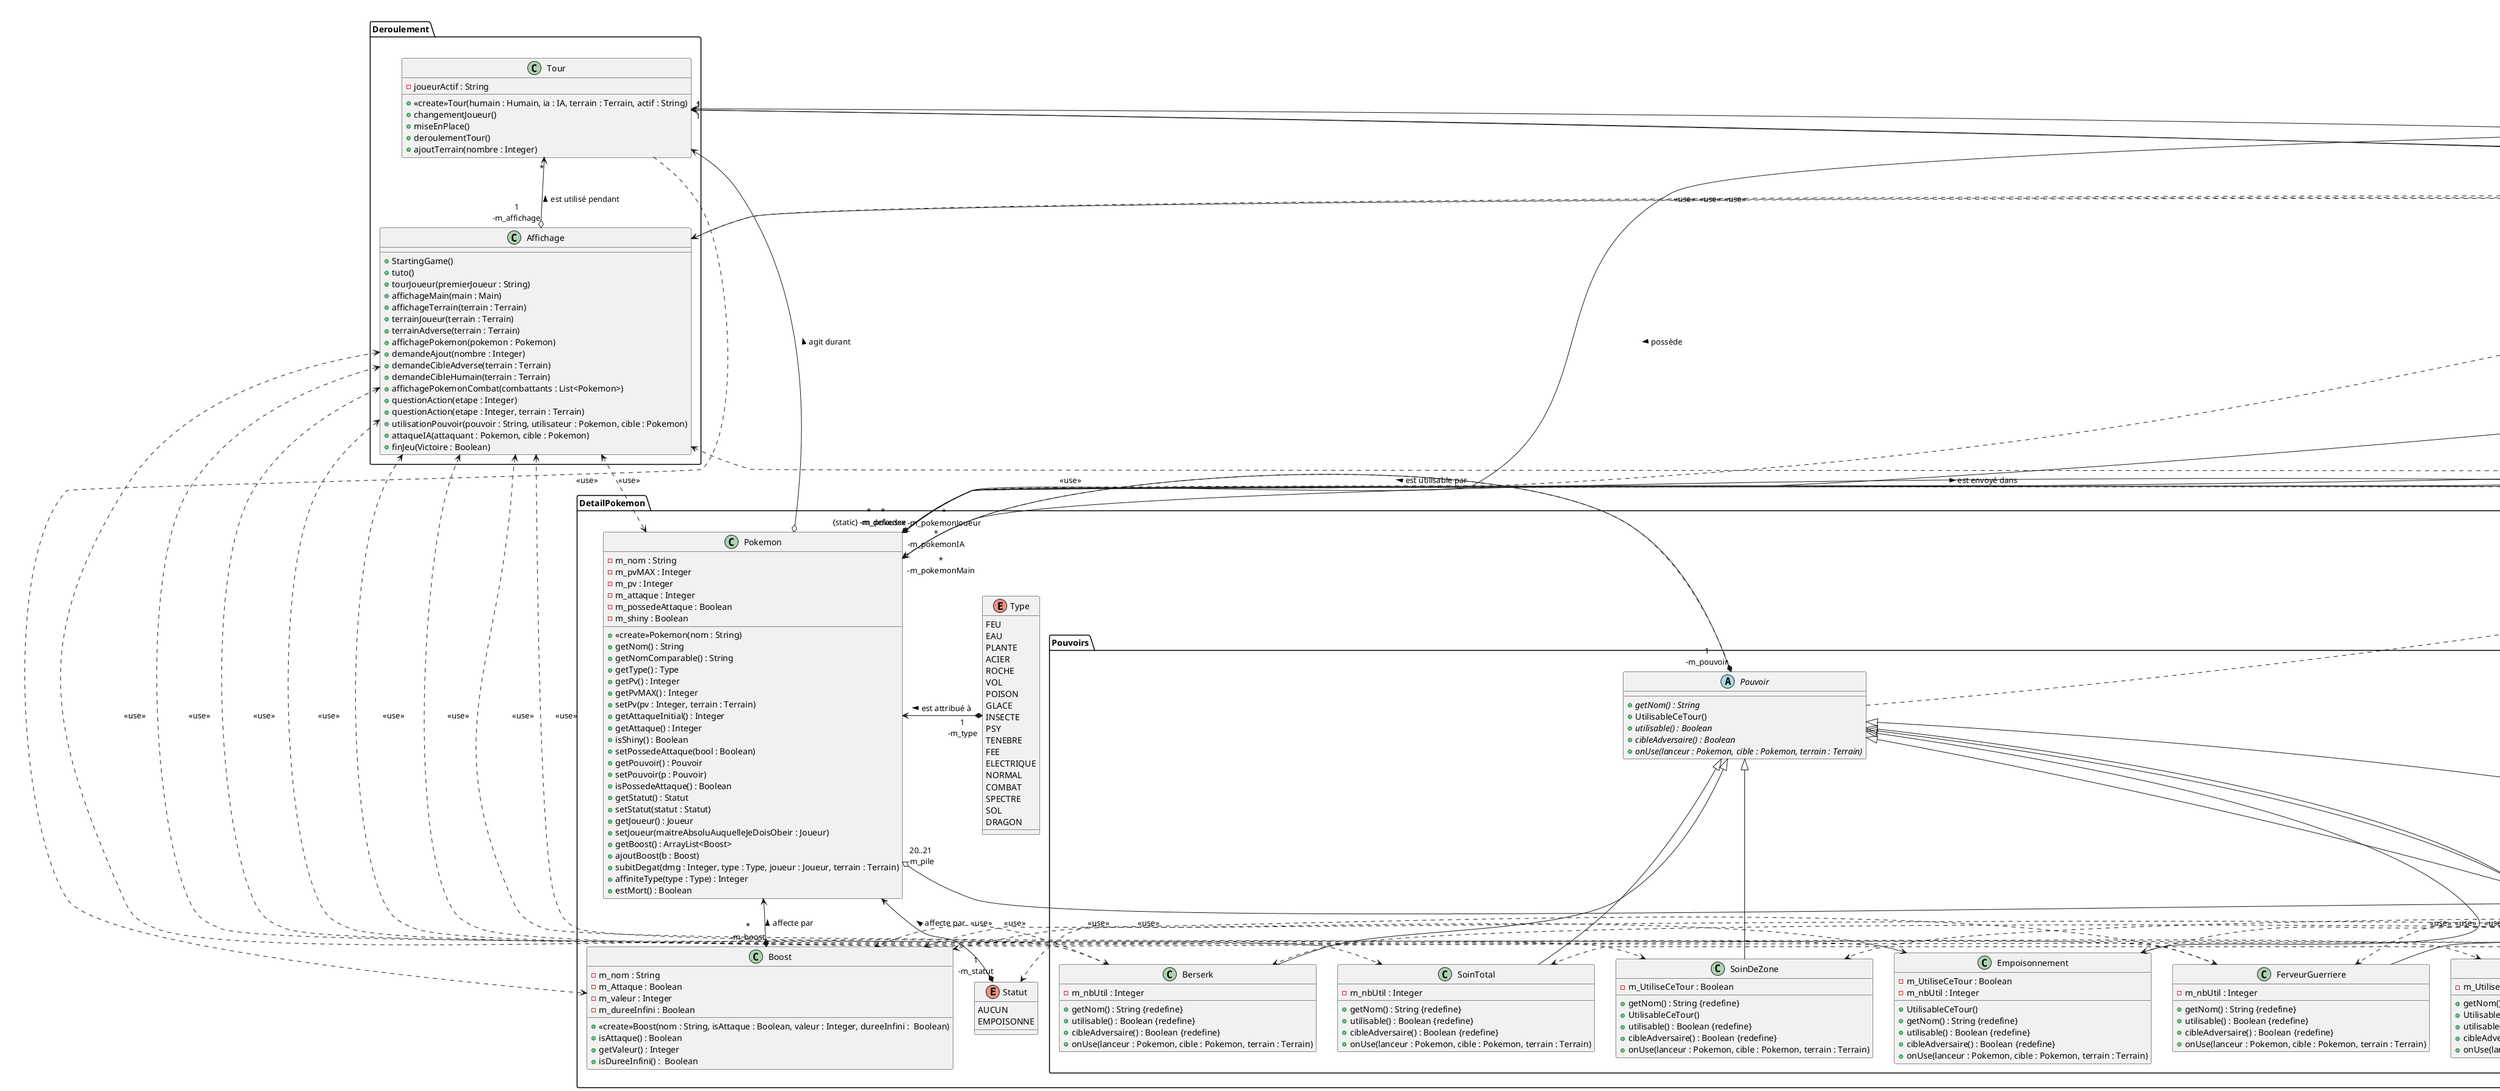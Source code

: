 @startuml
'https://plantuml.com/class-diagram

package Carte{
    class Deck {
        - {static} m_doublon : ArrayList<Integer>
        +<<create>> Deck(joueur : Integer)
        +getPile() : ArrayList<Pokemon>
        +estTire(index : Integer)
        +estVide() : Boolean
    }

    class Defausse {
        +estDefausse(p : Pokemon)
    }

    class Main {

        +<<create>> Main(deck : Deck)
        +getMain() : ArrayList<Pokemon>
        +getIndex(nom : String) : Integer
        +contient(nom : String) : Boolean
        +pioche(deck : Deck)
    }

    class Terrain {
        +<<create>> Terrain()
        +getPokemonJoueur() : ArrayList<Pokemon>
        +getPokemonIA() : ArrayList<Pokemon>
        +ajoutPokemonJoueur(main : Main, indexMain : Integer)
        +ajoutPokemonIA(main : Main)
        +retirePokemonJoueur(index : Integer)
        +retirePokemonIA(index : Integer)
        +IAContient(nom : String) : Boolean
        +joueurContient(nom : String) : Boolean
        +getIndexIA(nom : String) : Integer
        +getIndexJoueur(nom : String) : Integer
        +ajoutDeForceIA(pokemon : Pokemon)
        +ajoutDeForceJoueur(pokemon : Pokemon)
    }

    class Pokedex {
        - {static} m_nomPokemon : ArrayList<String>
        + {static} add(pokemon : Pokemon)
        + {static} getNom() : ArrayList<String>
        + {static} getPokedex() : ArrayList<Pokemon>
    }

}

package Deroulement{
    class Affichage {
      +StartingGame()
      +tuto()
      +tourJoueur(premierJoueur : String)
      +affichageMain(main : Main)
      +affichageTerrain(terrain : Terrain)
      +terrainJoueur(terrain : Terrain)
      +terrainAdverse(terrain : Terrain)
      +affichagePokemon(pokemon : Pokemon)
      +demandeAjout(nombre : Integer)
      +demandeCibleAdverse(terrain : Terrain)
      +demandeCibleHumain(terrain : Terrain)
      +affichagePokemonCombat(combattants : List<Pokemon>)
      +questionAction(etape : Integer)
      +questionAction(etape : Integer, terrain : Terrain)
      +utilisationPouvoir(pouvoir : String, utilisateur : Pokemon, cible : Pokemon)
      +attaqueIA(attaquant : Pokemon, cible : Pokemon)
      +finJeu(Victoire : Boolean)
    }

    class Tour {
      -joueurActif : String
      +<<create>>Tour(humain : Humain, ia : IA, terrain : Terrain, actif : String)
      +changementJoueur()
      +miseEnPlace()
      +deroulementTour()
      +ajoutTerrain(nombre : Integer)
    }
}


package DetailPokemon{
    class Pokemon {
        -m_nom : String
        -m_pvMAX : Integer
        -m_pv : Integer
        -m_attaque : Integer
        -m_possedeAttaque : Boolean
        -m_shiny : Boolean
        +<<create>>Pokemon(nom : String)
        +getNom() : String
        +getNomComparable() : String
        +getType() : Type
        +getPv() : Integer
        +getPvMAX() : Integer
        +setPv(pv : Integer, terrain : Terrain)
        +getAttaqueInitial() : Integer
        +getAttaque() : Integer
        +isShiny() : Boolean
        +setPossedeAttaque(bool : Boolean)
        +getPouvoir() : Pouvoir
        +setPouvoir(p : Pouvoir)
        +isPossedeAttaque() : Boolean
        +getStatut() : Statut
        +setStatut(statut : Statut)
        +getJoueur() : Joueur
        +setJoueur(maitreAbsoluAuquelleJeDoisObeir : Joueur)
        +getBoost() : ArrayList<Boost>
        +ajoutBoost(b : Boost)
        +subitDegat(dmg : Integer, type : Type, joueur : Joueur, terrain : Terrain)
        +affiniteType(type : Type) : Integer
        +estMort() : Boolean
    }

    enum Type{
        FEU
        EAU
        PLANTE
        ACIER
        ROCHE
        VOL
        POISON
        GLACE
        INSECTE
        PSY
        TENEBRE
        FEE
        ELECTRIQUE
        NORMAL
        COMBAT
        SPECTRE
        SOL
        DRAGON
    }

    enum Statut{
        AUCUN
        EMPOISONNE
    }

    class Boost{
        -m_nom : String
        -m_Attaque : Boolean
        -m_valeur : Integer
        -m_dureeInfini : Boolean

        +<<create>>Boost(nom : String, isAttaque : Boolean, valeur : Integer, dureeInfini :  Boolean)
        +isAttaque() : Boolean
        +getValeur() : Integer
        +isDureeInfini() :  Boolean
    }

    package Pouvoirs{
        abstract class Pouvoir{
            +{abstract}getNom() : String
            +UtilisableCeTour()
            +{abstract}utilisable() : Boolean
            +{abstract}cibleAdversaire() : Boolean
            +{abstract}onUse(lanceur : Pokemon, cible : Pokemon, terrain : Terrain)
        }

        class Berserk{
            -m_nbUtil : Integer
            +getNom() : String {redefine}
            +utilisable() : Boolean {redefine}
            +cibleAdversaire() : Boolean {redefine}
            +onUse(lanceur : Pokemon, cible : Pokemon, terrain : Terrain)
        }

        class Empoisonnement{
            -m_UtiliseCeTour : Boolean
            -m_nbUtil : Integer
            +UtilisableCeTour()
            +getNom() : String {redefine}
            +utilisable() : Boolean {redefine}
            +cibleAdversaire() : Boolean {redefine}
            +onUse(lanceur : Pokemon, cible : Pokemon, terrain : Terrain)
        }

        class SoinTotal{
            -m_nbUtil : Integer
            +getNom() : String {redefine}
            +utilisable() : Boolean {redefine}
            +cibleAdversaire() : Boolean {redefine}
            +onUse(lanceur : Pokemon, cible : Pokemon, terrain : Terrain)
        }

        class Kamikaze{
            -m_nbUtil : Integer
            +getNom() : String {redefine}
            +utilisable() : Boolean {redefine}
            +cibleAdversaire() : Boolean {redefine}
            +onUse(lanceur : Pokemon, cible : Pokemon, terrain : Terrain)
        }

        class SoinDeZone{
            -m_UtiliseCeTour : Boolean
            +getNom() : String {redefine}
            +UtilisableCeTour()
            +utilisable() : Boolean {redefine}
            +cibleAdversaire() : Boolean {redefine}
            +onUse(lanceur : Pokemon, cible : Pokemon, terrain : Terrain)
        }

        class SoinSimple{
            -m_UtiliseCeTour : Boolean
            +getNom() : String {redefine}
            +UtilisableCeTour()
            +utilisable() : Boolean {redefine}
            +cibleAdversaire() : Boolean {redefine}
            +onUse(lanceur : Pokemon, cible : Pokemon, terrain : Terrain)
        }

        class Peur{
            -m_nbUtil : Integer
            +getNom() : String {redefine}
            +utilisable() : Boolean {redefine}
            +cibleAdversaire() : Boolean {redefine}
            +onUse(lanceur : Pokemon, cible : Pokemon, terrain : Terrain)
        }

        class FerveurGuerriere{
            -m_nbUtil : Integer
            +getNom() : String {redefine}
            +utilisable() : Boolean {redefine}
            +cibleAdversaire() : Boolean {redefine}
            +onUse(lanceur : Pokemon, cible : Pokemon, terrain : Terrain)
        }
    }
}

package Personnage{
    abstract class Joueur{
        +<<create>>Joueur(deck : Deck)
        +getM_deck() : Deck
        +pioche()
        +getM_defausse() : Defausse
        +defausse(p : Pokemon)
        +getM_main() : Main
        +getMainListe() : ArrayList<Pokemon>
        +{abstract} pokemonEnterre(victime : Pokemon, sceneDuCrime : Terrain)
        +{abstract} actionDuTour(terrain : Terrain, adversaire : Joueur) : Boolean
    }

    class Humain {
        +<<create>>Humain(deck : Deck)
        +pokemonDeuil(victime : Pokemon, sceneDuCrime : Terrain){redefines}
        +ajoutPokemon(terrain : Terrain)
        +actionDuTour(terrain : Terrain, adversaire : Joueur) : Boolean {redefines}
        +victoireAdversaire(terrain : Terrain) : Boolean {redefines}
        +pressEnter()
    }

    class IA {
        +<<create>> IA(deck : Deck)
        +pokemonDeuil(victime : Pokemon, sceneDuCrime : Terrain) {redefines}
        +actionDuTour(terrain : Terrain, adversaire : Joueur) : Boolean {redefines}
        +victoireAdversaire(terrain : Terrain) : Boolean {redefines}
    }
}

package GestionMusique{
    class Musique {
        +Ecoute(chemin : String)
    }
}



Deck"*" <--o "20..21\n-m_pile"Pokemon : "compose <"
Deck .> FerveurGuerriere : <<use>>
Deck .> Berserk : <<use>>
Deck .> Empoisonnement : <<use>>
Deck .> SoinDeZone : <<use>>
Deck .> SoinSimple : <<use>>
Deck .> SoinTotal : <<use>>
Deck .> Peur : <<use>>
Deck .> Kamikaze : <<use>>

Defausse"*" <--o "*\n-m_defausse"Pokemon : "est envoyé dans <"

Main <--o Deck : "fournis <"
Main"*" <--o "*\n-m_pokemonMain"Pokemon: "est contenu dans <"

Pokedex"1" <--* "*\n{static} -m_pokedex"Pokemon



Terrain <--o Main : "envoie dans <"
Terrain"*" <--o "*\n-m_pokemonJoueur"Pokemon : "s'affronte dans <"
Terrain"*" <--o "*\n-m_pokemonIA"Pokemon : "s'affronte dans <"



Affichage <.> FerveurGuerriere : <<use>>
Affichage <.> Berserk : <<use>>
Affichage <.> Empoisonnement : <<use>>
Affichage <.> SoinDeZone : <<use>>
Affichage <.> SoinSimple : <<use>>
Affichage <.> SoinTotal : <<use>>
Affichage <.> Peur : <<use>>
Affichage <.> Kamikaze : <<use>>
Affichage <.> Main : <<use>>
Affichage <.> Terrain : <<use>>
Affichage <.> Pokemon : <<use>>

Tour"1" <--o "1\n-m_humain"Humain : "joue durant <"
Tour"1" <--o "1\n-m_IA"IA : "joue durant <"
Tour"1" <--o "1\n-m_terrain"Terrain : "est utilisé pendant <"
Tour"*" <--o "1\n-m_affichage"Affichage : "est utilisé pendant <"
Tour <--o Pokemon : "agit durant <"
Tour .> Boost : <<use>>




Pouvoir <|-- FerveurGuerriere
Pouvoir <|-- Berserk
Pouvoir <|-- Empoisonnement
Pouvoir <|-- SoinDeZone
Pouvoir <|-- SoinSimple
Pouvoir <|-- SoinTotal
Pouvoir <|-- Peur
Pouvoir <|-- Kamikaze
Pouvoir .> Pokemon : <<use>>
Pouvoir .> Terrain : <<use>>


FerveurGuerriere .> Boost : <<use>>
Berserk .> Boost : <<use>>
Empoisonnement .> Statut : <<use>>
Peur .> Boost : <<use>>


Pokemon <-* "1\n-m_type"Type : "est attribué à <"
Pokemon <-* "1\n-m_statut"Statut : "affecte par <"
Pokemon <-* "*\n-m_boost"Boost : "affecte par <"
Pokemon <-* "1\n-m_pouvoir"Pouvoir : "est utilisable par <"
Pokemon <-o "1\n-m_joueur"Joueur : "possède <"
Pokemon .> Terrain : <<use>>



Humain .> Affichage : <<use>>

IA .> Affichage : <<use>>

Joueur <--* "1\n #m_deck"Deck : "est joué par <"
Joueur <--* "1\n #m_defausse"Defausse : "concerne <"
Joueur <--* "1\n #m_main"Main : "est possédé par <"
Joueur .> Pokemon : <<use>>
Joueur .> Terrain : <<use>>
Joueur <|-- Humain
Joueur <|-- IA

@enduml